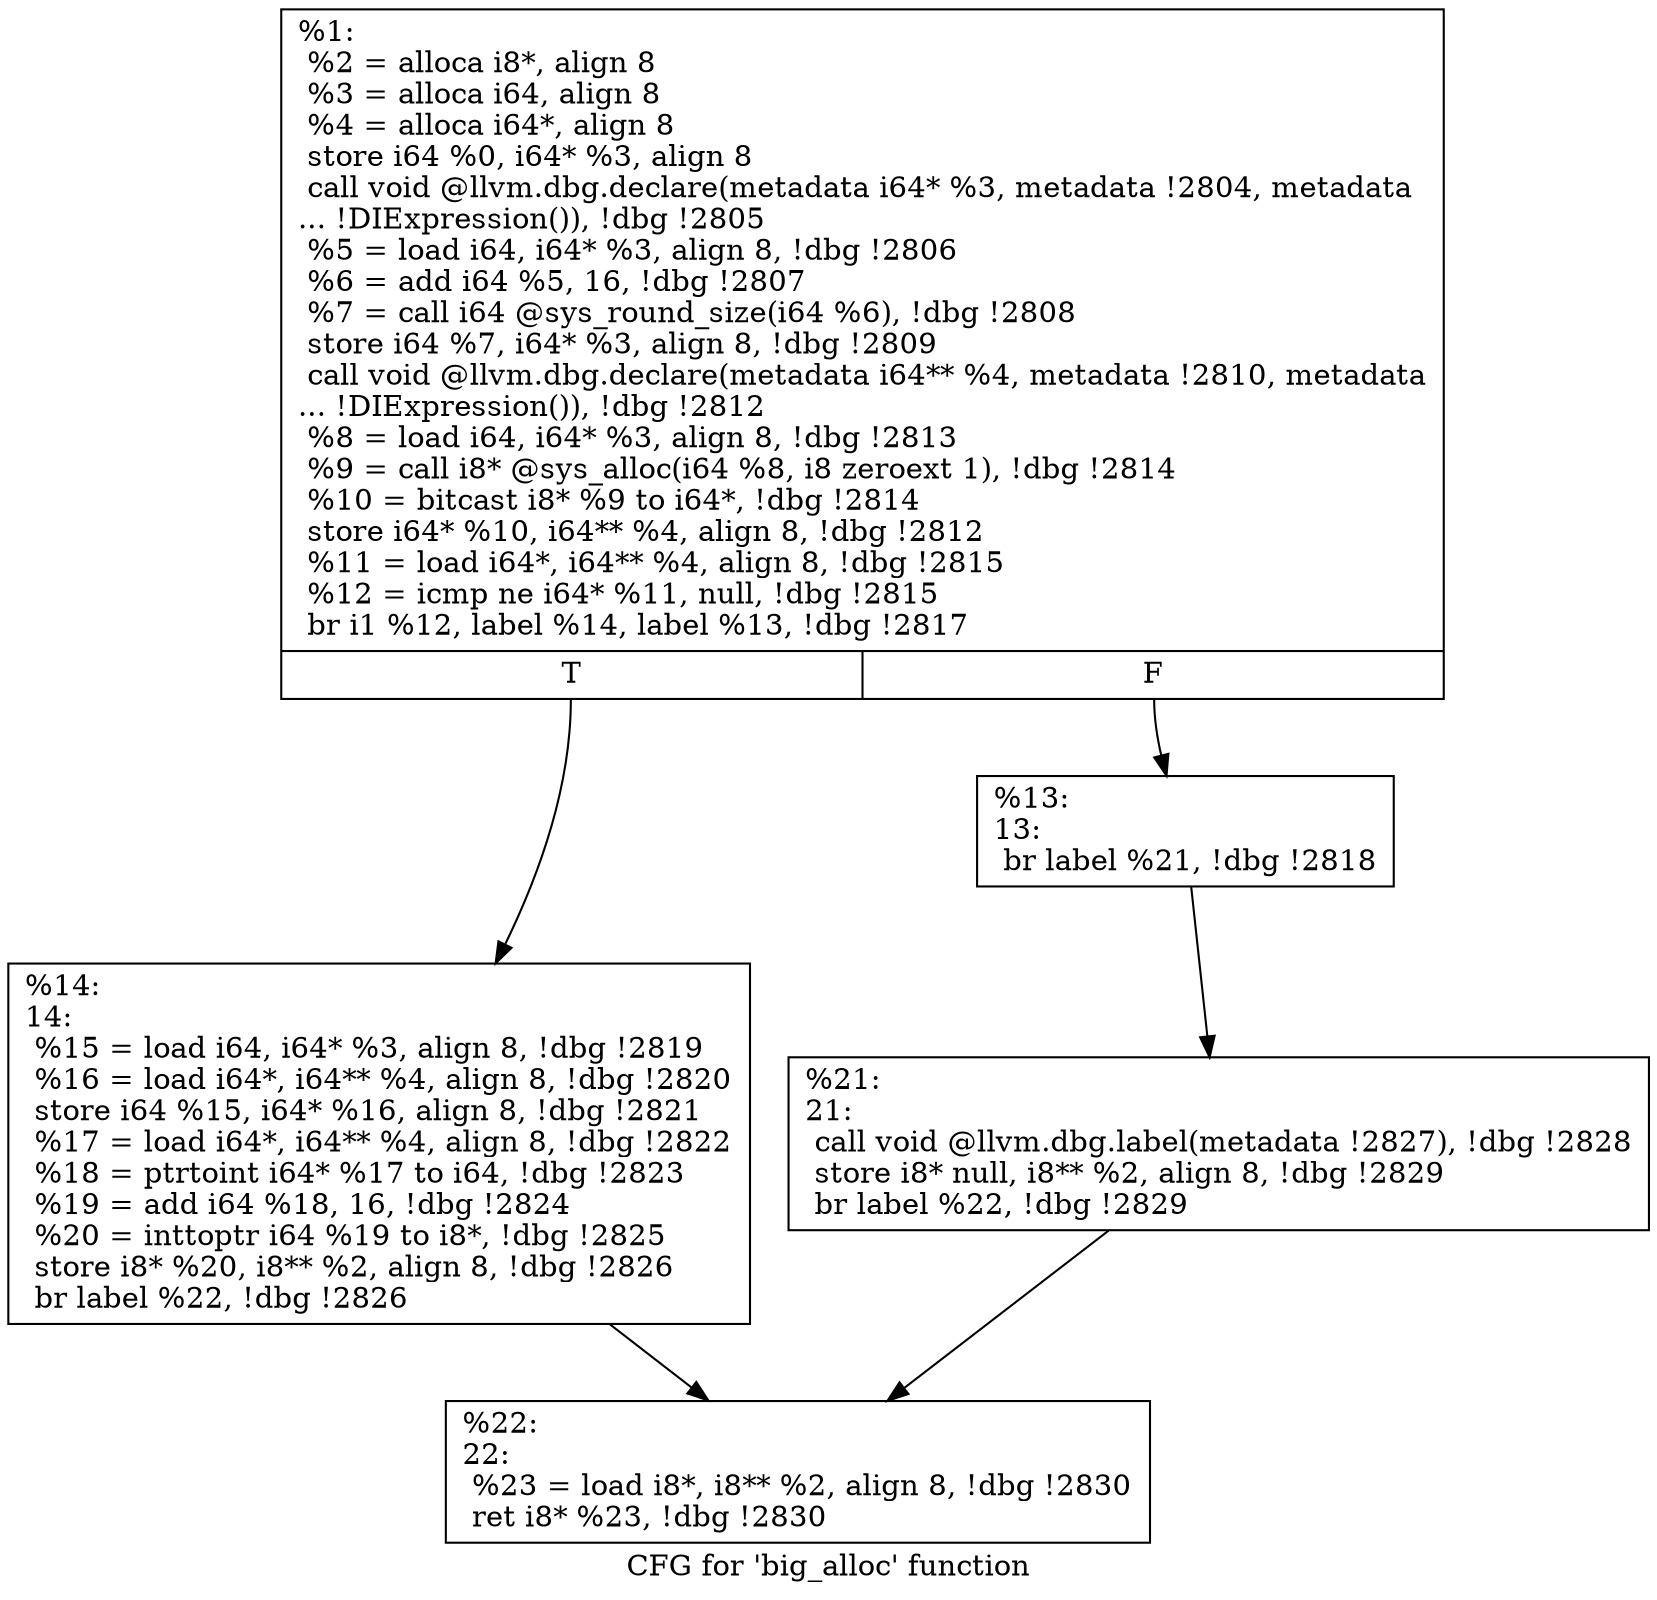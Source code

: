 digraph "CFG for 'big_alloc' function" {
	label="CFG for 'big_alloc' function";

	Node0x556851400790 [shape=record,label="{%1:\l  %2 = alloca i8*, align 8\l  %3 = alloca i64, align 8\l  %4 = alloca i64*, align 8\l  store i64 %0, i64* %3, align 8\l  call void @llvm.dbg.declare(metadata i64* %3, metadata !2804, metadata\l... !DIExpression()), !dbg !2805\l  %5 = load i64, i64* %3, align 8, !dbg !2806\l  %6 = add i64 %5, 16, !dbg !2807\l  %7 = call i64 @sys_round_size(i64 %6), !dbg !2808\l  store i64 %7, i64* %3, align 8, !dbg !2809\l  call void @llvm.dbg.declare(metadata i64** %4, metadata !2810, metadata\l... !DIExpression()), !dbg !2812\l  %8 = load i64, i64* %3, align 8, !dbg !2813\l  %9 = call i8* @sys_alloc(i64 %8, i8 zeroext 1), !dbg !2814\l  %10 = bitcast i8* %9 to i64*, !dbg !2814\l  store i64* %10, i64** %4, align 8, !dbg !2812\l  %11 = load i64*, i64** %4, align 8, !dbg !2815\l  %12 = icmp ne i64* %11, null, !dbg !2815\l  br i1 %12, label %14, label %13, !dbg !2817\l|{<s0>T|<s1>F}}"];
	Node0x556851400790:s0 -> Node0x556851401170;
	Node0x556851400790:s1 -> Node0x556851401120;
	Node0x556851401120 [shape=record,label="{%13:\l13:                                               \l  br label %21, !dbg !2818\l}"];
	Node0x556851401120 -> Node0x5568514011c0;
	Node0x556851401170 [shape=record,label="{%14:\l14:                                               \l  %15 = load i64, i64* %3, align 8, !dbg !2819\l  %16 = load i64*, i64** %4, align 8, !dbg !2820\l  store i64 %15, i64* %16, align 8, !dbg !2821\l  %17 = load i64*, i64** %4, align 8, !dbg !2822\l  %18 = ptrtoint i64* %17 to i64, !dbg !2823\l  %19 = add i64 %18, 16, !dbg !2824\l  %20 = inttoptr i64 %19 to i8*, !dbg !2825\l  store i8* %20, i8** %2, align 8, !dbg !2826\l  br label %22, !dbg !2826\l}"];
	Node0x556851401170 -> Node0x556851401210;
	Node0x5568514011c0 [shape=record,label="{%21:\l21:                                               \l  call void @llvm.dbg.label(metadata !2827), !dbg !2828\l  store i8* null, i8** %2, align 8, !dbg !2829\l  br label %22, !dbg !2829\l}"];
	Node0x5568514011c0 -> Node0x556851401210;
	Node0x556851401210 [shape=record,label="{%22:\l22:                                               \l  %23 = load i8*, i8** %2, align 8, !dbg !2830\l  ret i8* %23, !dbg !2830\l}"];
}

